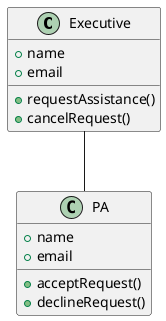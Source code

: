 @startuml

class Executive {
 +name
 +email
 +requestAssistance()
 +cancelRequest()
}

class PA {
 +name
 +email
 +acceptRequest()
 +declineRequest()
}

Executive -- PA

@enduml